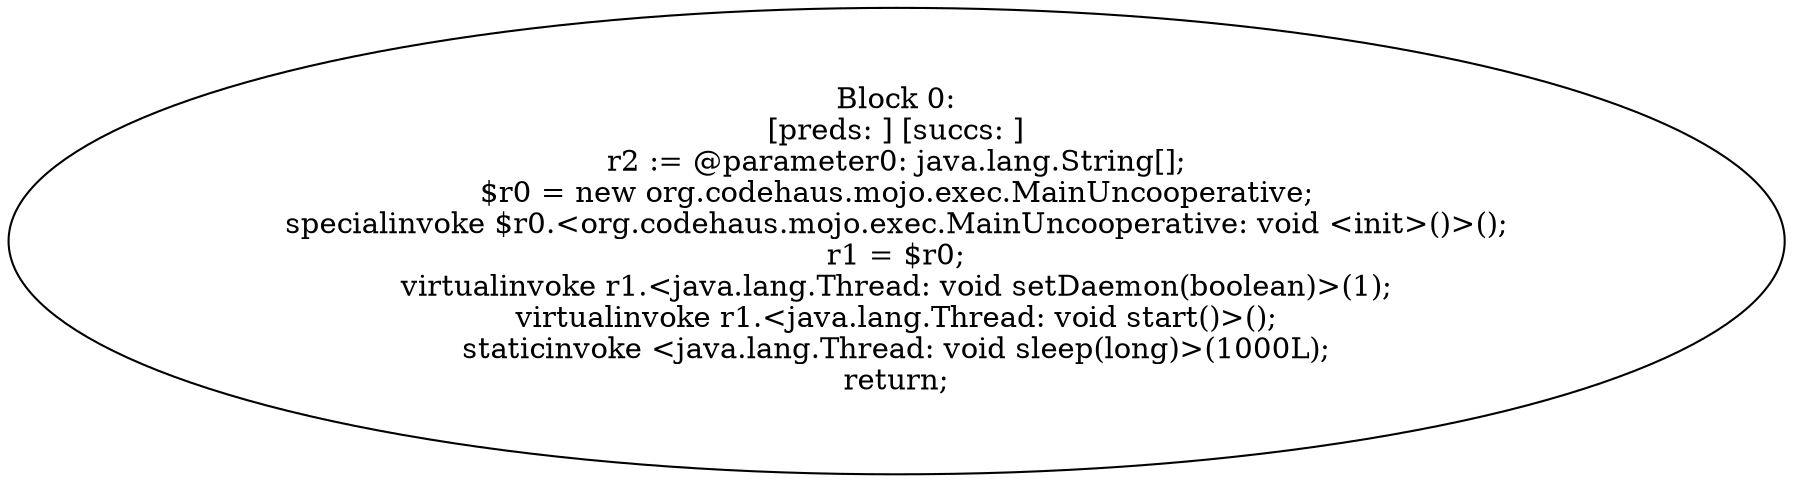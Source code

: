 digraph "unitGraph" {
    "Block 0:
[preds: ] [succs: ]
r2 := @parameter0: java.lang.String[];
$r0 = new org.codehaus.mojo.exec.MainUncooperative;
specialinvoke $r0.<org.codehaus.mojo.exec.MainUncooperative: void <init>()>();
r1 = $r0;
virtualinvoke r1.<java.lang.Thread: void setDaemon(boolean)>(1);
virtualinvoke r1.<java.lang.Thread: void start()>();
staticinvoke <java.lang.Thread: void sleep(long)>(1000L);
return;
"
}
